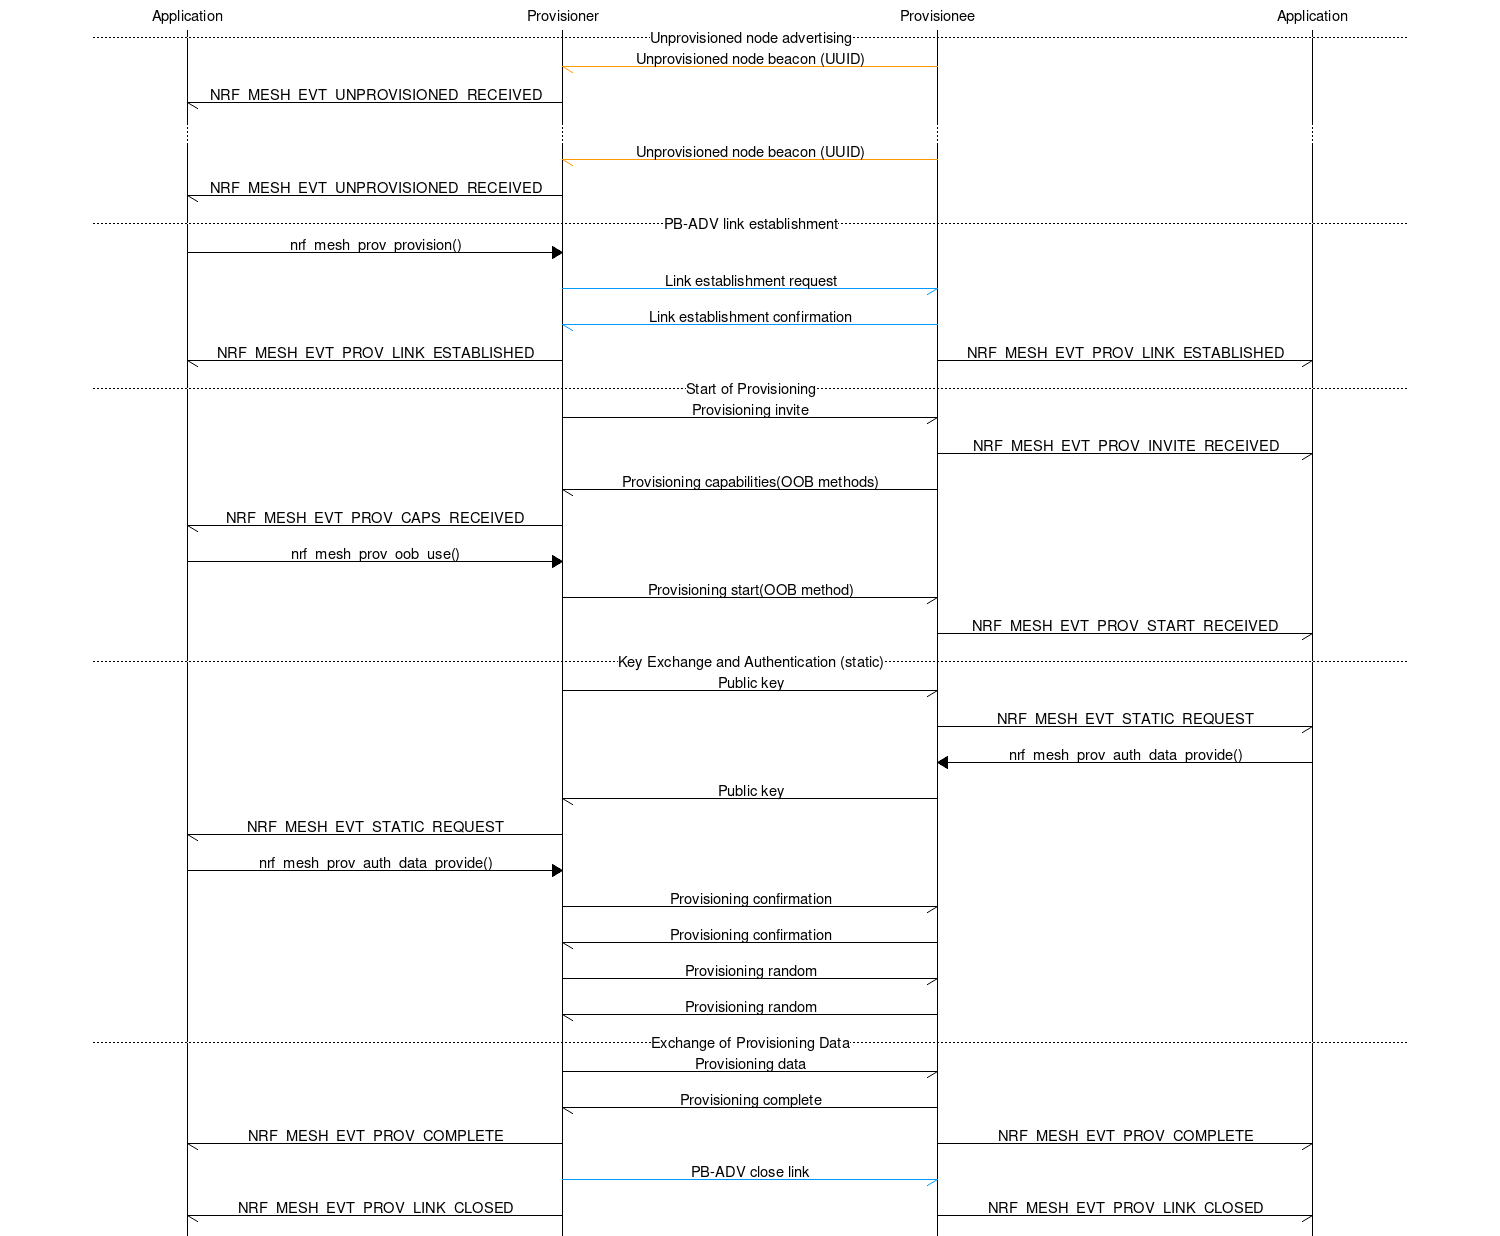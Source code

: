 # MSC for the provisioning process showing both devices

msc {
    hscale="2.5";

    a [label="Application"], b[label="Provisioner"], c[label="Provisionee"], d[label="Application"];

    ---  [label="Unprovisioned node advertising"];
    c->b [label="Unprovisioned node beacon (UUID)", linecolor="#ff9900"];
    b->a [label="NRF_MESH_EVT_UNPROVISIONED_RECEIVED"];
    ...;
    c->b [label="Unprovisioned node beacon (UUID)", linecolor="#ff9900"];
    b->a [label="NRF_MESH_EVT_UNPROVISIONED_RECEIVED"];

    ---  [label="PB-ADV link establishment"]; 
    a=>b [label="nrf_mesh_prov_provision()"];
    b->c [label="Link establishment request", linecolor="#0099ff"];
    c->b [label="Link establishment confirmation", linecolor="#0099ff"];
    b->a [label="NRF_MESH_EVT_PROV_LINK_ESTABLISHED"], c->d [label="NRF_MESH_EVT_PROV_LINK_ESTABLISHED"];

    ---  [label="Start of Provisioning"];
    b->c [label="Provisioning invite"];
    c->d [label="NRF_MESH_EVT_PROV_INVITE_RECEIVED"];
    c->b [label="Provisioning capabilities(OOB methods)"];
    b->a [label="NRF_MESH_EVT_PROV_CAPS_RECEIVED"];
    a=>b [label="nrf_mesh_prov_oob_use()"];
    b->c [label="Provisioning start(OOB method)"];
    c->d [label="NRF_MESH_EVT_PROV_START_RECEIVED"];

    ---  [label="Key Exchange and Authentication (static)"];
    b->c [label="Public key"];
    c->d [label="NRF_MESH_EVT_STATIC_REQUEST"];
    d=>c [label="nrf_mesh_prov_auth_data_provide()"];
    c->b [label="Public key"];
    b->a [label="NRF_MESH_EVT_STATIC_REQUEST"];
    a=>b [label="nrf_mesh_prov_auth_data_provide()"];
    b->c [label="Provisioning confirmation"];
    c->b [label="Provisioning confirmation"];
    b->c [label="Provisioning random"];
    c->b [label="Provisioning random"];

    ---  [label="Exchange of Provisioning Data"];
    b->c [label="Provisioning data"];
    c->b [label="Provisioning complete"];
    b->a [label="NRF_MESH_EVT_PROV_COMPLETE"], c->d [label="NRF_MESH_EVT_PROV_COMPLETE"];
    b->c [label="PB-ADV close link", linecolor="#0099ff"];
    b->a [label="NRF_MESH_EVT_PROV_LINK_CLOSED"], c->d [label="NRF_MESH_EVT_PROV_LINK_CLOSED"];
}

